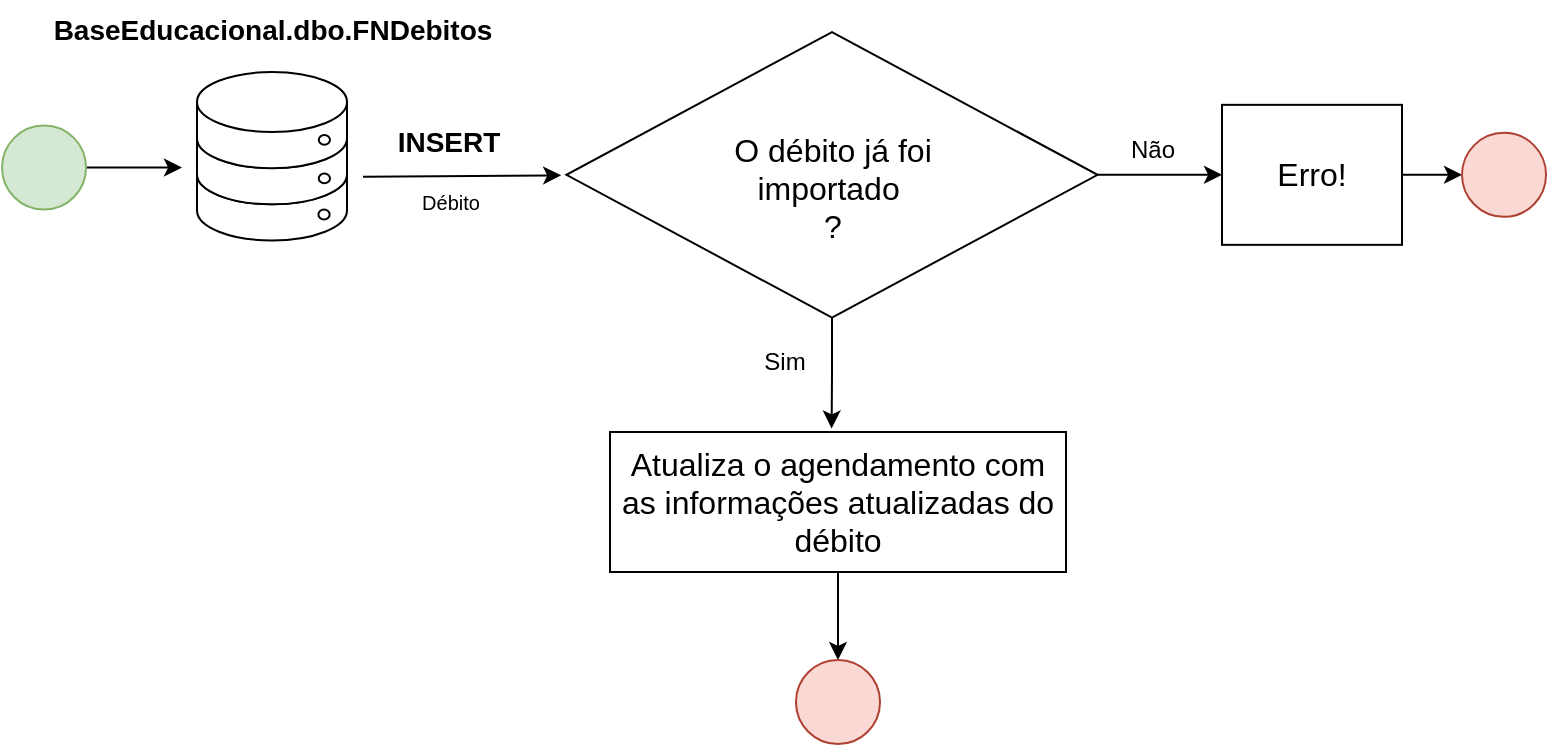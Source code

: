 <mxfile version="22.1.16" type="device">
  <diagram name="Página-1" id="vsMzcOF_icvimuiSTxs0">
    <mxGraphModel dx="1434" dy="772" grid="1" gridSize="10" guides="1" tooltips="1" connect="1" arrows="1" fold="1" page="1" pageScale="1" pageWidth="2339" pageHeight="3300" math="0" shadow="0">
      <root>
        <mxCell id="0" />
        <mxCell id="1" parent="0" />
        <mxCell id="3dtMCi1pdKvcAWIB4-ri-1" value="&lt;b&gt;&lt;font style=&quot;font-size: 14px;&quot;&gt;BaseEducacional.dbo.FNDebitos&lt;/font&gt;&lt;/b&gt;" style="text;html=1;align=center;verticalAlign=middle;resizable=0;points=[];autosize=1;strokeColor=none;fillColor=none;strokeWidth=13;" vertex="1" parent="1">
          <mxGeometry x="115" y="130" width="240" height="30" as="geometry" />
        </mxCell>
        <mxCell id="3dtMCi1pdKvcAWIB4-ri-2" value="&lt;font style=&quot;font-size: 14px;&quot;&gt;&lt;b&gt;INSERT&lt;/b&gt;&lt;/font&gt;" style="text;html=1;align=center;verticalAlign=middle;resizable=0;points=[];autosize=1;strokeColor=none;fillColor=none;" vertex="1" parent="1">
          <mxGeometry x="288" y="186.38" width="70" height="30" as="geometry" />
        </mxCell>
        <mxCell id="3dtMCi1pdKvcAWIB4-ri-3" value="" style="endArrow=classic;html=1;rounded=0;entryX=0.959;entryY=1.043;entryDx=0;entryDy=0;entryPerimeter=0;" edge="1" parent="1">
          <mxGeometry width="50" height="50" relative="1" as="geometry">
            <mxPoint x="280.5" y="218.42" as="sourcePoint" />
            <mxPoint x="379.58" y="217.67" as="targetPoint" />
          </mxGeometry>
        </mxCell>
        <mxCell id="3dtMCi1pdKvcAWIB4-ri-4" value="" style="group;fillColor=default;" vertex="1" connectable="0" parent="1">
          <mxGeometry x="197.5" y="160" width="75" height="104.12" as="geometry" />
        </mxCell>
        <mxCell id="3dtMCi1pdKvcAWIB4-ri-5" value="" style="shape=cylinder3;whiteSpace=wrap;html=1;boundedLbl=1;backgroundOutline=1;size=15;fillColor=default;" vertex="1" parent="3dtMCi1pdKvcAWIB4-ri-4">
          <mxGeometry y="42.125" width="75" height="48.125" as="geometry" />
        </mxCell>
        <mxCell id="3dtMCi1pdKvcAWIB4-ri-6" value="" style="shape=cylinder3;whiteSpace=wrap;html=1;boundedLbl=1;backgroundOutline=1;size=15;fillColor=default;" vertex="1" parent="3dtMCi1pdKvcAWIB4-ri-4">
          <mxGeometry y="24.062" width="75" height="48.125" as="geometry" />
        </mxCell>
        <mxCell id="3dtMCi1pdKvcAWIB4-ri-7" value="" style="shape=cylinder3;whiteSpace=wrap;html=1;boundedLbl=1;backgroundOutline=1;size=15;fillColor=default;" vertex="1" parent="3dtMCi1pdKvcAWIB4-ri-4">
          <mxGeometry y="6" width="75" height="48.125" as="geometry" />
        </mxCell>
        <mxCell id="3dtMCi1pdKvcAWIB4-ri-8" value="" style="ellipse;whiteSpace=wrap;html=1;fillColor=default;" vertex="1" parent="3dtMCi1pdKvcAWIB4-ri-4">
          <mxGeometry x="60.875" y="56.741" width="5.625" height="4.902" as="geometry" />
        </mxCell>
        <mxCell id="3dtMCi1pdKvcAWIB4-ri-9" value="" style="ellipse;whiteSpace=wrap;html=1;fillColor=default;" vertex="1" parent="3dtMCi1pdKvcAWIB4-ri-4">
          <mxGeometry x="60.875" y="37.481" width="5.625" height="4.902" as="geometry" />
        </mxCell>
        <mxCell id="3dtMCi1pdKvcAWIB4-ri-10" value="" style="ellipse;whiteSpace=wrap;html=1;fillColor=default;" vertex="1" parent="1">
          <mxGeometry x="258.208" y="234.804" width="5.625" height="4.902" as="geometry" />
        </mxCell>
        <mxCell id="3dtMCi1pdKvcAWIB4-ri-11" style="edgeStyle=orthogonalEdgeStyle;rounded=0;orthogonalLoop=1;jettySize=auto;html=1;fontFamily=Helvetica;fontSize=16;fontColor=default;startSize=30;" edge="1" parent="1" source="3dtMCi1pdKvcAWIB4-ri-12">
          <mxGeometry relative="1" as="geometry">
            <mxPoint x="190" y="213.785" as="targetPoint" />
          </mxGeometry>
        </mxCell>
        <mxCell id="3dtMCi1pdKvcAWIB4-ri-12" value="" style="ellipse;whiteSpace=wrap;html=1;aspect=fixed;strokeColor=#82b366;align=center;verticalAlign=middle;fontFamily=Helvetica;fontSize=16;startSize=30;fillColor=#d5e8d4;" vertex="1" parent="1">
          <mxGeometry x="100" y="192.77" width="42.03" height="42.03" as="geometry" />
        </mxCell>
        <mxCell id="3dtMCi1pdKvcAWIB4-ri-13" value="&lt;font style=&quot;font-size: 10px;&quot;&gt;Débito&lt;/font&gt;" style="text;html=1;align=center;verticalAlign=middle;resizable=0;points=[];autosize=1;strokeColor=none;fillColor=none;" vertex="1" parent="1">
          <mxGeometry x="298.83" y="216.38" width="50" height="30" as="geometry" />
        </mxCell>
        <mxCell id="3dtMCi1pdKvcAWIB4-ri-14" value="" style="group" vertex="1" connectable="0" parent="1">
          <mxGeometry x="382.21" y="138.78" width="405" height="150" as="geometry" />
        </mxCell>
        <mxCell id="3dtMCi1pdKvcAWIB4-ri-15" value="" style="rhombus;whiteSpace=wrap;html=1;strokeColor=default;align=center;verticalAlign=middle;fontFamily=Helvetica;fontSize=16;fontColor=default;startSize=30;fillColor=default;" vertex="1" parent="3dtMCi1pdKvcAWIB4-ri-14">
          <mxGeometry y="7.282" width="265.578" height="142.718" as="geometry" />
        </mxCell>
        <mxCell id="3dtMCi1pdKvcAWIB4-ri-16" value="O débito já foi&lt;br&gt;importado&amp;nbsp;&lt;br&gt;?" style="text;html=1;align=center;verticalAlign=middle;resizable=0;points=[];autosize=1;strokeColor=none;fillColor=none;fontSize=16;fontFamily=Helvetica;fontColor=default;" vertex="1" parent="3dtMCi1pdKvcAWIB4-ri-14">
          <mxGeometry x="72.792" y="50.569" width="120" height="70" as="geometry" />
        </mxCell>
        <mxCell id="3dtMCi1pdKvcAWIB4-ri-17" value="Não" style="text;html=1;align=center;verticalAlign=middle;resizable=0;points=[];autosize=1;strokeColor=none;fillColor=none;" vertex="1" parent="3dtMCi1pdKvcAWIB4-ri-14">
          <mxGeometry x="267.788" y="51.217" width="50" height="30" as="geometry" />
        </mxCell>
        <mxCell id="3dtMCi1pdKvcAWIB4-ri-29" style="edgeStyle=orthogonalEdgeStyle;rounded=0;orthogonalLoop=1;jettySize=auto;html=1;exitX=0.5;exitY=1;exitDx=0;exitDy=0;entryX=0.5;entryY=0;entryDx=0;entryDy=0;" edge="1" parent="1" source="3dtMCi1pdKvcAWIB4-ri-19" target="3dtMCi1pdKvcAWIB4-ri-28">
          <mxGeometry relative="1" as="geometry" />
        </mxCell>
        <mxCell id="3dtMCi1pdKvcAWIB4-ri-19" value="Atualiza o agendamento com as informações atualizadas do débito" style="whiteSpace=wrap;html=1;strokeColor=default;align=center;verticalAlign=middle;fontFamily=Helvetica;fontSize=16;fontColor=default;startSize=30;fillColor=default;" vertex="1" parent="1">
          <mxGeometry x="404" y="346" width="228" height="70" as="geometry" />
        </mxCell>
        <mxCell id="3dtMCi1pdKvcAWIB4-ri-20" style="edgeStyle=orthogonalEdgeStyle;rounded=0;orthogonalLoop=1;jettySize=auto;html=1;exitX=0.5;exitY=1;exitDx=0;exitDy=0;entryX=0.486;entryY=-0.025;entryDx=0;entryDy=0;entryPerimeter=0;" edge="1" parent="1" source="3dtMCi1pdKvcAWIB4-ri-15" target="3dtMCi1pdKvcAWIB4-ri-19">
          <mxGeometry relative="1" as="geometry" />
        </mxCell>
        <mxCell id="3dtMCi1pdKvcAWIB4-ri-21" value="Sim" style="text;html=1;align=center;verticalAlign=middle;resizable=0;points=[];autosize=1;strokeColor=none;fillColor=none;" vertex="1" parent="1">
          <mxGeometry x="470.8" y="296" width="40" height="30" as="geometry" />
        </mxCell>
        <mxCell id="3dtMCi1pdKvcAWIB4-ri-27" style="edgeStyle=orthogonalEdgeStyle;rounded=0;orthogonalLoop=1;jettySize=auto;html=1;exitX=1;exitY=0.5;exitDx=0;exitDy=0;entryX=0;entryY=0.5;entryDx=0;entryDy=0;" edge="1" parent="1" source="3dtMCi1pdKvcAWIB4-ri-24" target="3dtMCi1pdKvcAWIB4-ri-26">
          <mxGeometry relative="1" as="geometry" />
        </mxCell>
        <mxCell id="3dtMCi1pdKvcAWIB4-ri-24" value="Erro!" style="whiteSpace=wrap;html=1;strokeColor=default;align=center;verticalAlign=middle;fontFamily=Helvetica;fontSize=16;fontColor=default;startSize=30;fillColor=default;" vertex="1" parent="1">
          <mxGeometry x="710" y="182.42" width="90" height="70" as="geometry" />
        </mxCell>
        <mxCell id="3dtMCi1pdKvcAWIB4-ri-25" style="edgeStyle=orthogonalEdgeStyle;rounded=0;orthogonalLoop=1;jettySize=auto;html=1;exitX=1;exitY=0.5;exitDx=0;exitDy=0;entryX=0;entryY=0.5;entryDx=0;entryDy=0;" edge="1" parent="1" source="3dtMCi1pdKvcAWIB4-ri-15" target="3dtMCi1pdKvcAWIB4-ri-24">
          <mxGeometry relative="1" as="geometry" />
        </mxCell>
        <mxCell id="3dtMCi1pdKvcAWIB4-ri-26" value="" style="ellipse;whiteSpace=wrap;html=1;aspect=fixed;strokeColor=#ae4132;align=center;verticalAlign=middle;fontFamily=Helvetica;fontSize=16;startSize=30;fillColor=#fad9d5;" vertex="1" parent="1">
          <mxGeometry x="830" y="196.4" width="42.03" height="42.03" as="geometry" />
        </mxCell>
        <mxCell id="3dtMCi1pdKvcAWIB4-ri-28" value="" style="ellipse;whiteSpace=wrap;html=1;aspect=fixed;strokeColor=#ae4132;align=center;verticalAlign=middle;fontFamily=Helvetica;fontSize=16;startSize=30;fillColor=#fad9d5;" vertex="1" parent="1">
          <mxGeometry x="496.98" y="460" width="42.03" height="42.03" as="geometry" />
        </mxCell>
      </root>
    </mxGraphModel>
  </diagram>
</mxfile>
